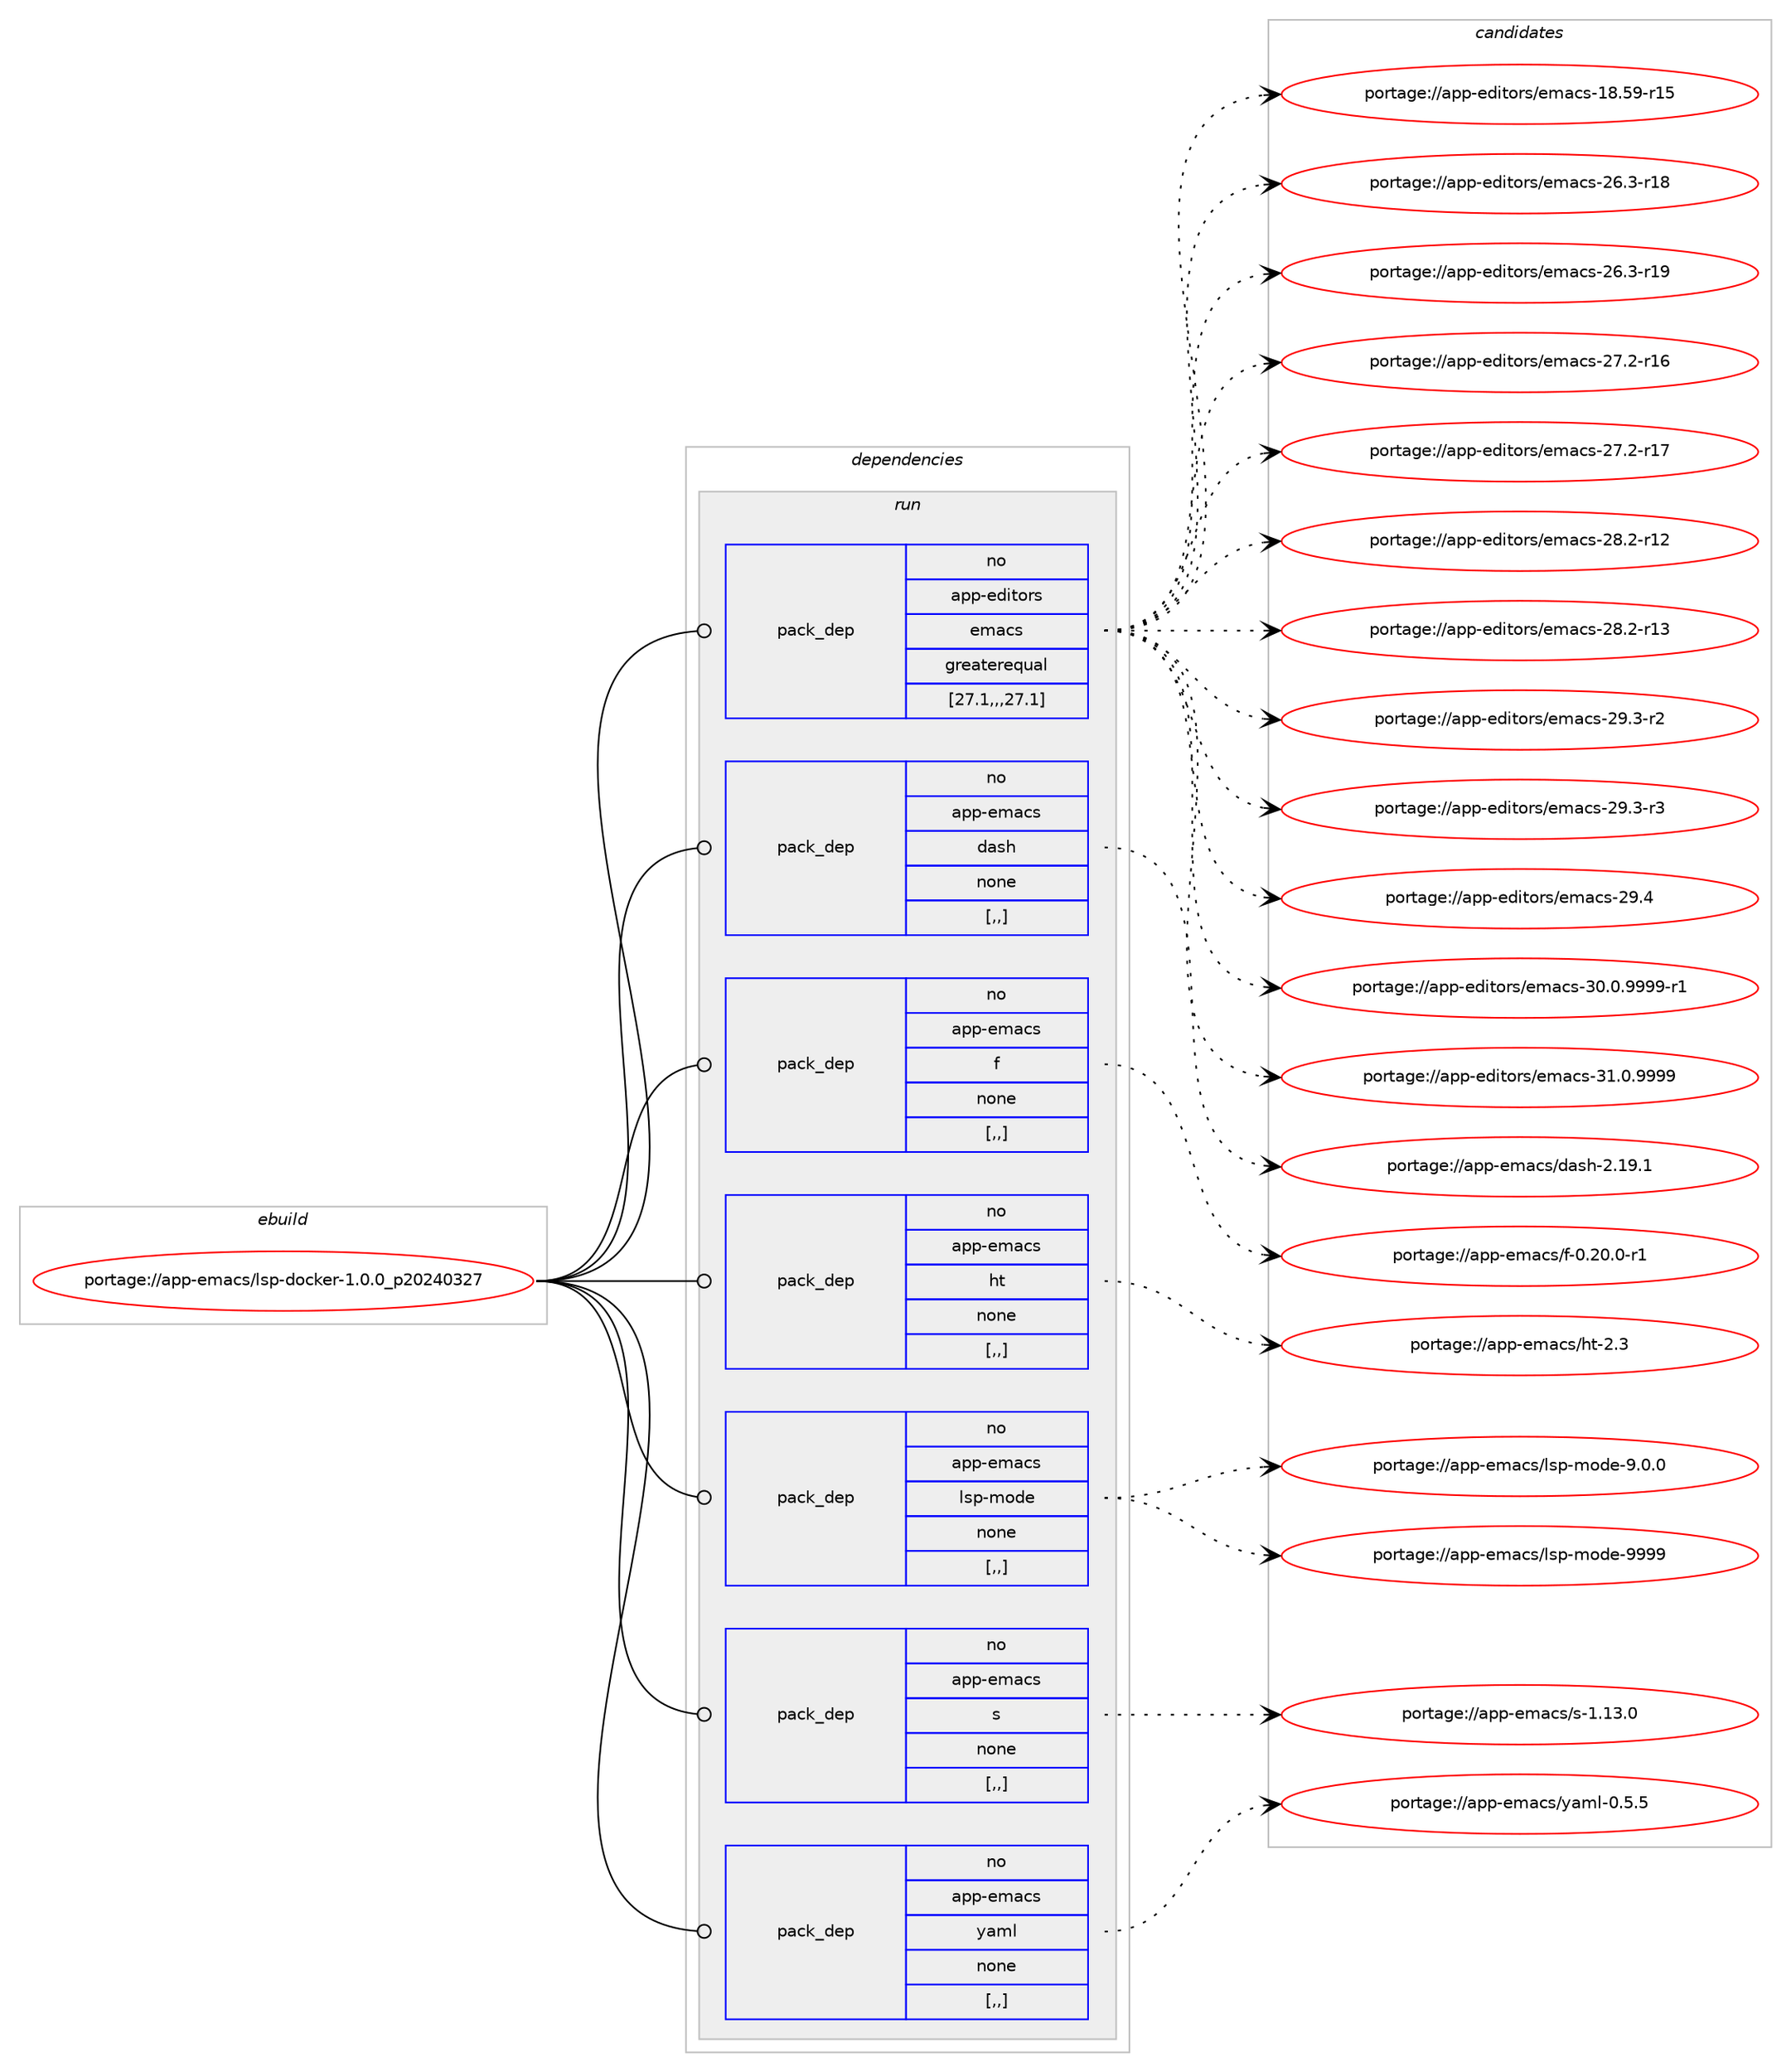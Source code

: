 digraph prolog {

# *************
# Graph options
# *************

newrank=true;
concentrate=true;
compound=true;
graph [rankdir=LR,fontname=Helvetica,fontsize=10,ranksep=1.5];#, ranksep=2.5, nodesep=0.2];
edge  [arrowhead=vee];
node  [fontname=Helvetica,fontsize=10];

# **********
# The ebuild
# **********

subgraph cluster_leftcol {
color=gray;
rank=same;
label=<<i>ebuild</i>>;
id [label="portage://app-emacs/lsp-docker-1.0.0_p20240327", color=red, width=4, href="../app-emacs/lsp-docker-1.0.0_p20240327.svg"];
}

# ****************
# The dependencies
# ****************

subgraph cluster_midcol {
color=gray;
label=<<i>dependencies</i>>;
subgraph cluster_compile {
fillcolor="#eeeeee";
style=filled;
label=<<i>compile</i>>;
}
subgraph cluster_compileandrun {
fillcolor="#eeeeee";
style=filled;
label=<<i>compile and run</i>>;
}
subgraph cluster_run {
fillcolor="#eeeeee";
style=filled;
label=<<i>run</i>>;
subgraph pack16148 {
dependency22345 [label=<<TABLE BORDER="0" CELLBORDER="1" CELLSPACING="0" CELLPADDING="4" WIDTH="220"><TR><TD ROWSPAN="6" CELLPADDING="30">pack_dep</TD></TR><TR><TD WIDTH="110">no</TD></TR><TR><TD>app-editors</TD></TR><TR><TD>emacs</TD></TR><TR><TD>greaterequal</TD></TR><TR><TD>[27.1,,,27.1]</TD></TR></TABLE>>, shape=none, color=blue];
}
id:e -> dependency22345:w [weight=20,style="solid",arrowhead="odot"];
subgraph pack16149 {
dependency22346 [label=<<TABLE BORDER="0" CELLBORDER="1" CELLSPACING="0" CELLPADDING="4" WIDTH="220"><TR><TD ROWSPAN="6" CELLPADDING="30">pack_dep</TD></TR><TR><TD WIDTH="110">no</TD></TR><TR><TD>app-emacs</TD></TR><TR><TD>dash</TD></TR><TR><TD>none</TD></TR><TR><TD>[,,]</TD></TR></TABLE>>, shape=none, color=blue];
}
id:e -> dependency22346:w [weight=20,style="solid",arrowhead="odot"];
subgraph pack16150 {
dependency22347 [label=<<TABLE BORDER="0" CELLBORDER="1" CELLSPACING="0" CELLPADDING="4" WIDTH="220"><TR><TD ROWSPAN="6" CELLPADDING="30">pack_dep</TD></TR><TR><TD WIDTH="110">no</TD></TR><TR><TD>app-emacs</TD></TR><TR><TD>f</TD></TR><TR><TD>none</TD></TR><TR><TD>[,,]</TD></TR></TABLE>>, shape=none, color=blue];
}
id:e -> dependency22347:w [weight=20,style="solid",arrowhead="odot"];
subgraph pack16151 {
dependency22348 [label=<<TABLE BORDER="0" CELLBORDER="1" CELLSPACING="0" CELLPADDING="4" WIDTH="220"><TR><TD ROWSPAN="6" CELLPADDING="30">pack_dep</TD></TR><TR><TD WIDTH="110">no</TD></TR><TR><TD>app-emacs</TD></TR><TR><TD>ht</TD></TR><TR><TD>none</TD></TR><TR><TD>[,,]</TD></TR></TABLE>>, shape=none, color=blue];
}
id:e -> dependency22348:w [weight=20,style="solid",arrowhead="odot"];
subgraph pack16152 {
dependency22349 [label=<<TABLE BORDER="0" CELLBORDER="1" CELLSPACING="0" CELLPADDING="4" WIDTH="220"><TR><TD ROWSPAN="6" CELLPADDING="30">pack_dep</TD></TR><TR><TD WIDTH="110">no</TD></TR><TR><TD>app-emacs</TD></TR><TR><TD>lsp-mode</TD></TR><TR><TD>none</TD></TR><TR><TD>[,,]</TD></TR></TABLE>>, shape=none, color=blue];
}
id:e -> dependency22349:w [weight=20,style="solid",arrowhead="odot"];
subgraph pack16153 {
dependency22350 [label=<<TABLE BORDER="0" CELLBORDER="1" CELLSPACING="0" CELLPADDING="4" WIDTH="220"><TR><TD ROWSPAN="6" CELLPADDING="30">pack_dep</TD></TR><TR><TD WIDTH="110">no</TD></TR><TR><TD>app-emacs</TD></TR><TR><TD>s</TD></TR><TR><TD>none</TD></TR><TR><TD>[,,]</TD></TR></TABLE>>, shape=none, color=blue];
}
id:e -> dependency22350:w [weight=20,style="solid",arrowhead="odot"];
subgraph pack16154 {
dependency22351 [label=<<TABLE BORDER="0" CELLBORDER="1" CELLSPACING="0" CELLPADDING="4" WIDTH="220"><TR><TD ROWSPAN="6" CELLPADDING="30">pack_dep</TD></TR><TR><TD WIDTH="110">no</TD></TR><TR><TD>app-emacs</TD></TR><TR><TD>yaml</TD></TR><TR><TD>none</TD></TR><TR><TD>[,,]</TD></TR></TABLE>>, shape=none, color=blue];
}
id:e -> dependency22351:w [weight=20,style="solid",arrowhead="odot"];
}
}

# **************
# The candidates
# **************

subgraph cluster_choices {
rank=same;
color=gray;
label=<<i>candidates</i>>;

subgraph choice16148 {
color=black;
nodesep=1;
choice9711211245101100105116111114115471011099799115454956465357451144953 [label="portage://app-editors/emacs-18.59-r15", color=red, width=4,href="../app-editors/emacs-18.59-r15.svg"];
choice97112112451011001051161111141154710110997991154550544651451144956 [label="portage://app-editors/emacs-26.3-r18", color=red, width=4,href="../app-editors/emacs-26.3-r18.svg"];
choice97112112451011001051161111141154710110997991154550544651451144957 [label="portage://app-editors/emacs-26.3-r19", color=red, width=4,href="../app-editors/emacs-26.3-r19.svg"];
choice97112112451011001051161111141154710110997991154550554650451144954 [label="portage://app-editors/emacs-27.2-r16", color=red, width=4,href="../app-editors/emacs-27.2-r16.svg"];
choice97112112451011001051161111141154710110997991154550554650451144955 [label="portage://app-editors/emacs-27.2-r17", color=red, width=4,href="../app-editors/emacs-27.2-r17.svg"];
choice97112112451011001051161111141154710110997991154550564650451144950 [label="portage://app-editors/emacs-28.2-r12", color=red, width=4,href="../app-editors/emacs-28.2-r12.svg"];
choice97112112451011001051161111141154710110997991154550564650451144951 [label="portage://app-editors/emacs-28.2-r13", color=red, width=4,href="../app-editors/emacs-28.2-r13.svg"];
choice971121124510110010511611111411547101109979911545505746514511450 [label="portage://app-editors/emacs-29.3-r2", color=red, width=4,href="../app-editors/emacs-29.3-r2.svg"];
choice971121124510110010511611111411547101109979911545505746514511451 [label="portage://app-editors/emacs-29.3-r3", color=red, width=4,href="../app-editors/emacs-29.3-r3.svg"];
choice97112112451011001051161111141154710110997991154550574652 [label="portage://app-editors/emacs-29.4", color=red, width=4,href="../app-editors/emacs-29.4.svg"];
choice9711211245101100105116111114115471011099799115455148464846575757574511449 [label="portage://app-editors/emacs-30.0.9999-r1", color=red, width=4,href="../app-editors/emacs-30.0.9999-r1.svg"];
choice971121124510110010511611111411547101109979911545514946484657575757 [label="portage://app-editors/emacs-31.0.9999", color=red, width=4,href="../app-editors/emacs-31.0.9999.svg"];
dependency22345:e -> choice9711211245101100105116111114115471011099799115454956465357451144953:w [style=dotted,weight="100"];
dependency22345:e -> choice97112112451011001051161111141154710110997991154550544651451144956:w [style=dotted,weight="100"];
dependency22345:e -> choice97112112451011001051161111141154710110997991154550544651451144957:w [style=dotted,weight="100"];
dependency22345:e -> choice97112112451011001051161111141154710110997991154550554650451144954:w [style=dotted,weight="100"];
dependency22345:e -> choice97112112451011001051161111141154710110997991154550554650451144955:w [style=dotted,weight="100"];
dependency22345:e -> choice97112112451011001051161111141154710110997991154550564650451144950:w [style=dotted,weight="100"];
dependency22345:e -> choice97112112451011001051161111141154710110997991154550564650451144951:w [style=dotted,weight="100"];
dependency22345:e -> choice971121124510110010511611111411547101109979911545505746514511450:w [style=dotted,weight="100"];
dependency22345:e -> choice971121124510110010511611111411547101109979911545505746514511451:w [style=dotted,weight="100"];
dependency22345:e -> choice97112112451011001051161111141154710110997991154550574652:w [style=dotted,weight="100"];
dependency22345:e -> choice9711211245101100105116111114115471011099799115455148464846575757574511449:w [style=dotted,weight="100"];
dependency22345:e -> choice971121124510110010511611111411547101109979911545514946484657575757:w [style=dotted,weight="100"];
}
subgraph choice16149 {
color=black;
nodesep=1;
choice97112112451011099799115471009711510445504649574649 [label="portage://app-emacs/dash-2.19.1", color=red, width=4,href="../app-emacs/dash-2.19.1.svg"];
dependency22346:e -> choice97112112451011099799115471009711510445504649574649:w [style=dotted,weight="100"];
}
subgraph choice16150 {
color=black;
nodesep=1;
choice9711211245101109979911547102454846504846484511449 [label="portage://app-emacs/f-0.20.0-r1", color=red, width=4,href="../app-emacs/f-0.20.0-r1.svg"];
dependency22347:e -> choice9711211245101109979911547102454846504846484511449:w [style=dotted,weight="100"];
}
subgraph choice16151 {
color=black;
nodesep=1;
choice971121124510110997991154710411645504651 [label="portage://app-emacs/ht-2.3", color=red, width=4,href="../app-emacs/ht-2.3.svg"];
dependency22348:e -> choice971121124510110997991154710411645504651:w [style=dotted,weight="100"];
}
subgraph choice16152 {
color=black;
nodesep=1;
choice971121124510110997991154710811511245109111100101455746484648 [label="portage://app-emacs/lsp-mode-9.0.0", color=red, width=4,href="../app-emacs/lsp-mode-9.0.0.svg"];
choice9711211245101109979911547108115112451091111001014557575757 [label="portage://app-emacs/lsp-mode-9999", color=red, width=4,href="../app-emacs/lsp-mode-9999.svg"];
dependency22349:e -> choice971121124510110997991154710811511245109111100101455746484648:w [style=dotted,weight="100"];
dependency22349:e -> choice9711211245101109979911547108115112451091111001014557575757:w [style=dotted,weight="100"];
}
subgraph choice16153 {
color=black;
nodesep=1;
choice971121124510110997991154711545494649514648 [label="portage://app-emacs/s-1.13.0", color=red, width=4,href="../app-emacs/s-1.13.0.svg"];
dependency22350:e -> choice971121124510110997991154711545494649514648:w [style=dotted,weight="100"];
}
subgraph choice16154 {
color=black;
nodesep=1;
choice971121124510110997991154712197109108454846534653 [label="portage://app-emacs/yaml-0.5.5", color=red, width=4,href="../app-emacs/yaml-0.5.5.svg"];
dependency22351:e -> choice971121124510110997991154712197109108454846534653:w [style=dotted,weight="100"];
}
}

}
